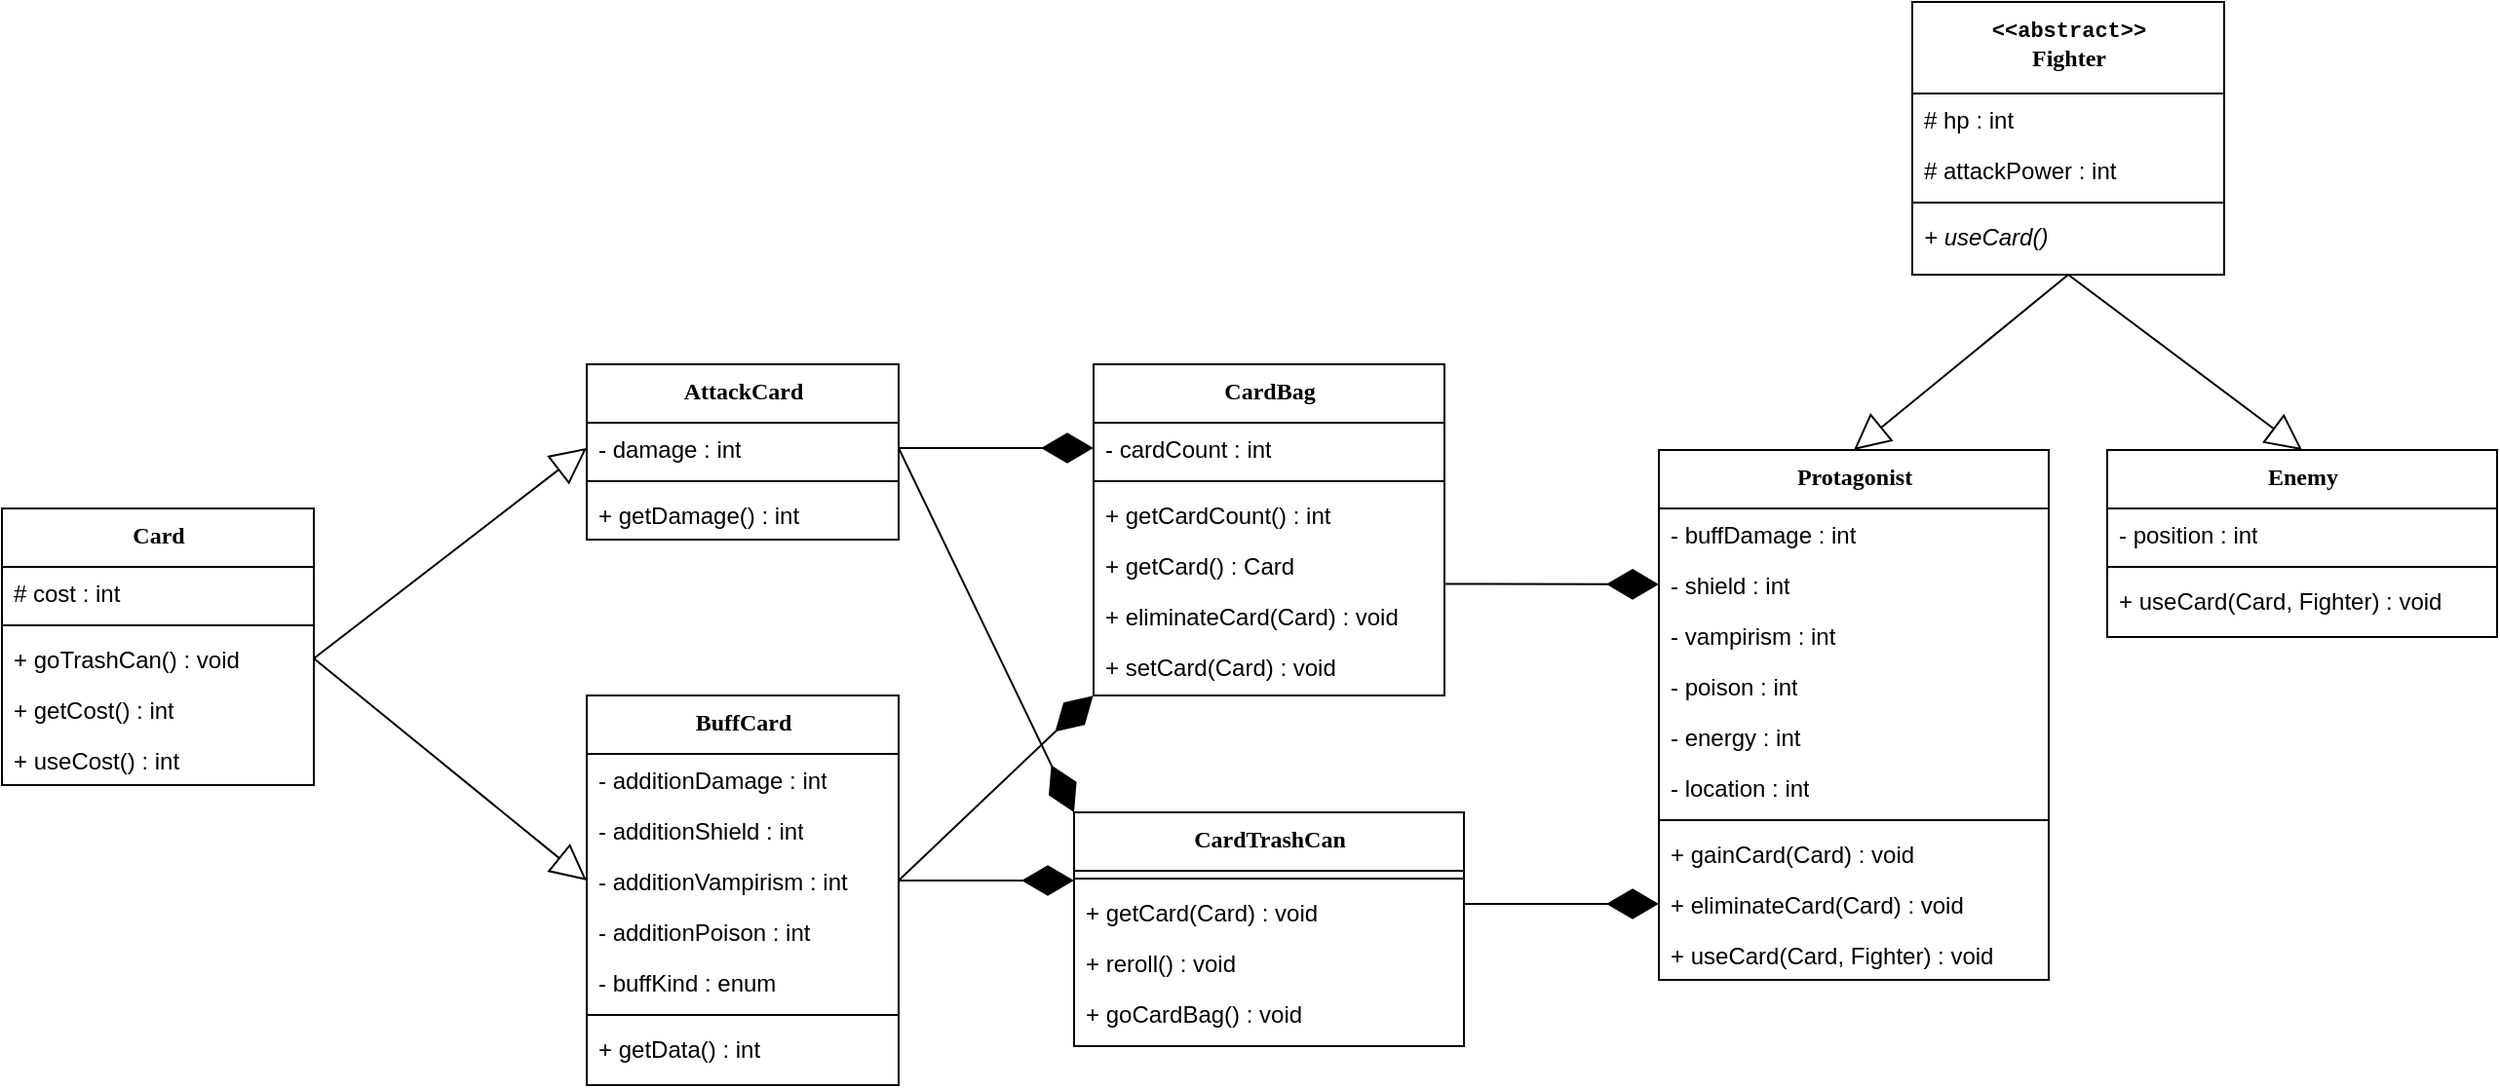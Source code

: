 <mxfile version="21.2.4" type="github">
  <diagram name="Page-1" id="9f46799a-70d6-7492-0946-bef42562c5a5">
    <mxGraphModel dx="3250" dy="902" grid="1" gridSize="10" guides="1" tooltips="1" connect="1" arrows="1" fold="1" page="1" pageScale="1" pageWidth="1100" pageHeight="850" background="none" math="0" shadow="0">
      <root>
        <mxCell id="0" />
        <mxCell id="1" parent="0" />
        <mxCell id="78961159f06e98e8-17" value="&lt;font style=&quot;font-size: 11px;&quot; face=&quot;Courier New&quot;&gt;&amp;lt;&amp;lt;abstract&amp;gt;&amp;gt;&lt;/font&gt;&lt;br&gt;Fighter" style="swimlane;html=1;fontStyle=1;align=center;verticalAlign=top;childLayout=stackLayout;horizontal=1;startSize=47;horizontalStack=0;resizeParent=1;resizeLast=0;collapsible=1;marginBottom=0;swimlaneFillColor=#ffffff;rounded=0;shadow=0;comic=0;labelBackgroundColor=none;strokeWidth=1;fillColor=none;fontFamily=Verdana;fontSize=12" parent="1" vertex="1">
          <mxGeometry x="110" y="74" width="160" height="140" as="geometry" />
        </mxCell>
        <mxCell id="78961159f06e98e8-21" value="# hp : int" style="text;html=1;strokeColor=none;fillColor=none;align=left;verticalAlign=top;spacingLeft=4;spacingRight=4;whiteSpace=wrap;overflow=hidden;rotatable=0;points=[[0,0.5],[1,0.5]];portConstraint=eastwest;" parent="78961159f06e98e8-17" vertex="1">
          <mxGeometry y="47" width="160" height="26" as="geometry" />
        </mxCell>
        <mxCell id="78961159f06e98e8-23" value="# attackPower : int" style="text;html=1;strokeColor=none;fillColor=none;align=left;verticalAlign=top;spacingLeft=4;spacingRight=4;whiteSpace=wrap;overflow=hidden;rotatable=0;points=[[0,0.5],[1,0.5]];portConstraint=eastwest;" parent="78961159f06e98e8-17" vertex="1">
          <mxGeometry y="73" width="160" height="26" as="geometry" />
        </mxCell>
        <mxCell id="78961159f06e98e8-19" value="" style="line;html=1;strokeWidth=1;fillColor=none;align=left;verticalAlign=middle;spacingTop=-1;spacingLeft=3;spacingRight=3;rotatable=0;labelPosition=right;points=[];portConstraint=eastwest;" parent="78961159f06e98e8-17" vertex="1">
          <mxGeometry y="99" width="160" height="8" as="geometry" />
        </mxCell>
        <mxCell id="78961159f06e98e8-20" value="&lt;i&gt;+ useCard()&lt;/i&gt;" style="text;html=1;strokeColor=none;fillColor=none;align=left;verticalAlign=top;spacingLeft=4;spacingRight=4;whiteSpace=wrap;overflow=hidden;rotatable=0;points=[[0,0.5],[1,0.5]];portConstraint=eastwest;" parent="78961159f06e98e8-17" vertex="1">
          <mxGeometry y="107" width="160" height="26" as="geometry" />
        </mxCell>
        <mxCell id="thzJnyEdtacLwDfl-o7J-1" value="Protagonist" style="swimlane;html=1;fontStyle=1;align=center;verticalAlign=top;childLayout=stackLayout;horizontal=1;startSize=30;horizontalStack=0;resizeParent=1;resizeLast=0;collapsible=1;marginBottom=0;swimlaneFillColor=#ffffff;rounded=0;shadow=0;comic=0;labelBackgroundColor=none;strokeWidth=1;fillColor=none;fontFamily=Verdana;fontSize=12" parent="1" vertex="1">
          <mxGeometry x="-20" y="304" width="200" height="272" as="geometry" />
        </mxCell>
        <mxCell id="thzJnyEdtacLwDfl-o7J-2" value="- buffDamage : int" style="text;html=1;strokeColor=none;fillColor=none;align=left;verticalAlign=top;spacingLeft=4;spacingRight=4;whiteSpace=wrap;overflow=hidden;rotatable=0;points=[[0,0.5],[1,0.5]];portConstraint=eastwest;" parent="thzJnyEdtacLwDfl-o7J-1" vertex="1">
          <mxGeometry y="30" width="200" height="26" as="geometry" />
        </mxCell>
        <mxCell id="thzJnyEdtacLwDfl-o7J-3" value="- shield : int" style="text;html=1;strokeColor=none;fillColor=none;align=left;verticalAlign=top;spacingLeft=4;spacingRight=4;whiteSpace=wrap;overflow=hidden;rotatable=0;points=[[0,0.5],[1,0.5]];portConstraint=eastwest;" parent="thzJnyEdtacLwDfl-o7J-1" vertex="1">
          <mxGeometry y="56" width="200" height="26" as="geometry" />
        </mxCell>
        <mxCell id="thzJnyEdtacLwDfl-o7J-6" value="-&amp;nbsp;vampirism&lt;span style=&quot;background-color: initial;&quot;&gt;&amp;nbsp;: int&lt;/span&gt;" style="text;html=1;strokeColor=none;fillColor=none;align=left;verticalAlign=top;spacingLeft=4;spacingRight=4;whiteSpace=wrap;overflow=hidden;rotatable=0;points=[[0,0.5],[1,0.5]];portConstraint=eastwest;" parent="thzJnyEdtacLwDfl-o7J-1" vertex="1">
          <mxGeometry y="82" width="200" height="26" as="geometry" />
        </mxCell>
        <mxCell id="thzJnyEdtacLwDfl-o7J-57" value="- poison&lt;span style=&quot;background-color: initial;&quot;&gt;&amp;nbsp;: int&lt;/span&gt;" style="text;html=1;strokeColor=none;fillColor=none;align=left;verticalAlign=top;spacingLeft=4;spacingRight=4;whiteSpace=wrap;overflow=hidden;rotatable=0;points=[[0,0.5],[1,0.5]];portConstraint=eastwest;" parent="thzJnyEdtacLwDfl-o7J-1" vertex="1">
          <mxGeometry y="108" width="200" height="26" as="geometry" />
        </mxCell>
        <mxCell id="thzJnyEdtacLwDfl-o7J-7" value="- energy&amp;nbsp;&lt;span style=&quot;background-color: initial;&quot;&gt;: int&lt;/span&gt;" style="text;html=1;strokeColor=none;fillColor=none;align=left;verticalAlign=top;spacingLeft=4;spacingRight=4;whiteSpace=wrap;overflow=hidden;rotatable=0;points=[[0,0.5],[1,0.5]];portConstraint=eastwest;" parent="thzJnyEdtacLwDfl-o7J-1" vertex="1">
          <mxGeometry y="134" width="200" height="26" as="geometry" />
        </mxCell>
        <mxCell id="thzJnyEdtacLwDfl-o7J-9" value="- location&amp;nbsp;&lt;span style=&quot;background-color: initial;&quot;&gt;: int&lt;/span&gt;" style="text;html=1;strokeColor=none;fillColor=none;align=left;verticalAlign=top;spacingLeft=4;spacingRight=4;whiteSpace=wrap;overflow=hidden;rotatable=0;points=[[0,0.5],[1,0.5]];portConstraint=eastwest;" parent="thzJnyEdtacLwDfl-o7J-1" vertex="1">
          <mxGeometry y="160" width="200" height="26" as="geometry" />
        </mxCell>
        <mxCell id="thzJnyEdtacLwDfl-o7J-4" value="" style="line;html=1;strokeWidth=1;fillColor=none;align=left;verticalAlign=middle;spacingTop=-1;spacingLeft=3;spacingRight=3;rotatable=0;labelPosition=right;points=[];portConstraint=eastwest;" parent="thzJnyEdtacLwDfl-o7J-1" vertex="1">
          <mxGeometry y="186" width="200" height="8" as="geometry" />
        </mxCell>
        <mxCell id="thzJnyEdtacLwDfl-o7J-5" value="+ gainCard(Card) : void" style="text;html=1;strokeColor=none;fillColor=none;align=left;verticalAlign=top;spacingLeft=4;spacingRight=4;whiteSpace=wrap;overflow=hidden;rotatable=0;points=[[0,0.5],[1,0.5]];portConstraint=eastwest;" parent="thzJnyEdtacLwDfl-o7J-1" vertex="1">
          <mxGeometry y="194" width="200" height="26" as="geometry" />
        </mxCell>
        <mxCell id="thzJnyEdtacLwDfl-o7J-10" value="+ eliminateCard(Card) : void" style="text;html=1;strokeColor=none;fillColor=none;align=left;verticalAlign=top;spacingLeft=4;spacingRight=4;whiteSpace=wrap;overflow=hidden;rotatable=0;points=[[0,0.5],[1,0.5]];portConstraint=eastwest;" parent="thzJnyEdtacLwDfl-o7J-1" vertex="1">
          <mxGeometry y="220" width="200" height="26" as="geometry" />
        </mxCell>
        <mxCell id="thzJnyEdtacLwDfl-o7J-48" value="+ useCard(Card, Fighter) : void" style="text;html=1;strokeColor=none;fillColor=none;align=left;verticalAlign=top;spacingLeft=4;spacingRight=4;whiteSpace=wrap;overflow=hidden;rotatable=0;points=[[0,0.5],[1,0.5]];portConstraint=eastwest;" parent="thzJnyEdtacLwDfl-o7J-1" vertex="1">
          <mxGeometry y="246" width="200" height="26" as="geometry" />
        </mxCell>
        <mxCell id="thzJnyEdtacLwDfl-o7J-11" value="CardBag" style="swimlane;html=1;fontStyle=1;align=center;verticalAlign=top;childLayout=stackLayout;horizontal=1;startSize=30;horizontalStack=0;resizeParent=1;resizeLast=0;collapsible=1;marginBottom=0;swimlaneFillColor=#ffffff;rounded=0;shadow=0;comic=0;labelBackgroundColor=none;strokeWidth=1;fillColor=none;fontFamily=Verdana;fontSize=12" parent="1" vertex="1">
          <mxGeometry x="-310" y="260" width="180" height="170" as="geometry" />
        </mxCell>
        <mxCell id="2mwj3lE7SouYitQmHwuE-5" value="- cardCount : int" style="text;html=1;strokeColor=none;fillColor=none;align=left;verticalAlign=top;spacingLeft=4;spacingRight=4;whiteSpace=wrap;overflow=hidden;rotatable=0;points=[[0,0.5],[1,0.5]];portConstraint=eastwest;" vertex="1" parent="thzJnyEdtacLwDfl-o7J-11">
          <mxGeometry y="30" width="180" height="26" as="geometry" />
        </mxCell>
        <mxCell id="thzJnyEdtacLwDfl-o7J-17" value="" style="line;html=1;strokeWidth=1;fillColor=none;align=left;verticalAlign=middle;spacingTop=-1;spacingLeft=3;spacingRight=3;rotatable=0;labelPosition=right;points=[];portConstraint=eastwest;" parent="thzJnyEdtacLwDfl-o7J-11" vertex="1">
          <mxGeometry y="56" width="180" height="8" as="geometry" />
        </mxCell>
        <mxCell id="2mwj3lE7SouYitQmHwuE-6" value="+ getCardCount() : int" style="text;html=1;strokeColor=none;fillColor=none;align=left;verticalAlign=top;spacingLeft=4;spacingRight=4;whiteSpace=wrap;overflow=hidden;rotatable=0;points=[[0,0.5],[1,0.5]];portConstraint=eastwest;" vertex="1" parent="thzJnyEdtacLwDfl-o7J-11">
          <mxGeometry y="64" width="180" height="26" as="geometry" />
        </mxCell>
        <mxCell id="2mwj3lE7SouYitQmHwuE-7" value="+ getCard() : Card" style="text;html=1;strokeColor=none;fillColor=none;align=left;verticalAlign=top;spacingLeft=4;spacingRight=4;whiteSpace=wrap;overflow=hidden;rotatable=0;points=[[0,0.5],[1,0.5]];portConstraint=eastwest;" vertex="1" parent="thzJnyEdtacLwDfl-o7J-11">
          <mxGeometry y="90" width="180" height="26" as="geometry" />
        </mxCell>
        <mxCell id="2mwj3lE7SouYitQmHwuE-11" value="+ eliminateCard(Card) : void" style="text;html=1;strokeColor=none;fillColor=none;align=left;verticalAlign=top;spacingLeft=4;spacingRight=4;whiteSpace=wrap;overflow=hidden;rotatable=0;points=[[0,0.5],[1,0.5]];portConstraint=eastwest;" vertex="1" parent="thzJnyEdtacLwDfl-o7J-11">
          <mxGeometry y="116" width="180" height="26" as="geometry" />
        </mxCell>
        <mxCell id="thzJnyEdtacLwDfl-o7J-19" value="+ setCard(Card) : void" style="text;html=1;strokeColor=none;fillColor=none;align=left;verticalAlign=top;spacingLeft=4;spacingRight=4;whiteSpace=wrap;overflow=hidden;rotatable=0;points=[[0,0.5],[1,0.5]];portConstraint=eastwest;" parent="thzJnyEdtacLwDfl-o7J-11" vertex="1">
          <mxGeometry y="142" width="180" height="28" as="geometry" />
        </mxCell>
        <mxCell id="thzJnyEdtacLwDfl-o7J-20" value="CardTrashCan" style="swimlane;html=1;fontStyle=1;align=center;verticalAlign=top;childLayout=stackLayout;horizontal=1;startSize=30;horizontalStack=0;resizeParent=1;resizeLast=0;collapsible=1;marginBottom=0;swimlaneFillColor=#ffffff;rounded=0;shadow=0;comic=0;labelBackgroundColor=none;strokeWidth=1;fillColor=none;fontFamily=Verdana;fontSize=12" parent="1" vertex="1">
          <mxGeometry x="-320" y="490" width="200" height="120" as="geometry">
            <mxRectangle x="-320" y="490" width="130" height="30" as="alternateBounds" />
          </mxGeometry>
        </mxCell>
        <mxCell id="thzJnyEdtacLwDfl-o7J-26" value="" style="line;html=1;strokeWidth=1;fillColor=none;align=left;verticalAlign=middle;spacingTop=-1;spacingLeft=3;spacingRight=3;rotatable=0;labelPosition=right;points=[];portConstraint=eastwest;" parent="thzJnyEdtacLwDfl-o7J-20" vertex="1">
          <mxGeometry y="30" width="200" height="8" as="geometry" />
        </mxCell>
        <mxCell id="thzJnyEdtacLwDfl-o7J-27" value="+ getCard(Card) : void" style="text;html=1;strokeColor=none;fillColor=none;align=left;verticalAlign=top;spacingLeft=4;spacingRight=4;whiteSpace=wrap;overflow=hidden;rotatable=0;points=[[0,0.5],[1,0.5]];portConstraint=eastwest;" parent="thzJnyEdtacLwDfl-o7J-20" vertex="1">
          <mxGeometry y="38" width="200" height="26" as="geometry" />
        </mxCell>
        <mxCell id="thzJnyEdtacLwDfl-o7J-28" value="+ reroll() : void" style="text;html=1;strokeColor=none;fillColor=none;align=left;verticalAlign=top;spacingLeft=4;spacingRight=4;whiteSpace=wrap;overflow=hidden;rotatable=0;points=[[0,0.5],[1,0.5]];portConstraint=eastwest;" parent="thzJnyEdtacLwDfl-o7J-20" vertex="1">
          <mxGeometry y="64" width="200" height="26" as="geometry" />
        </mxCell>
        <mxCell id="thzJnyEdtacLwDfl-o7J-49" value="+ goCardBag() : void" style="text;html=1;strokeColor=none;fillColor=none;align=left;verticalAlign=top;spacingLeft=4;spacingRight=4;whiteSpace=wrap;overflow=hidden;rotatable=0;points=[[0,0.5],[1,0.5]];portConstraint=eastwest;" parent="thzJnyEdtacLwDfl-o7J-20" vertex="1">
          <mxGeometry y="90" width="200" height="26" as="geometry" />
        </mxCell>
        <mxCell id="thzJnyEdtacLwDfl-o7J-30" value="AttackCard" style="swimlane;html=1;fontStyle=1;align=center;verticalAlign=top;childLayout=stackLayout;horizontal=1;startSize=30;horizontalStack=0;resizeParent=1;resizeLast=0;collapsible=1;marginBottom=0;swimlaneFillColor=#ffffff;rounded=0;shadow=0;comic=0;labelBackgroundColor=none;strokeWidth=1;fillColor=none;fontFamily=Verdana;fontSize=12" parent="1" vertex="1">
          <mxGeometry x="-570" y="260" width="160" height="90" as="geometry" />
        </mxCell>
        <mxCell id="thzJnyEdtacLwDfl-o7J-33" value="- damage : int" style="text;html=1;strokeColor=none;fillColor=none;align=left;verticalAlign=top;spacingLeft=4;spacingRight=4;whiteSpace=wrap;overflow=hidden;rotatable=0;points=[[0,0.5],[1,0.5]];portConstraint=eastwest;" parent="thzJnyEdtacLwDfl-o7J-30" vertex="1">
          <mxGeometry y="30" width="160" height="26" as="geometry" />
        </mxCell>
        <mxCell id="thzJnyEdtacLwDfl-o7J-31" value="" style="line;html=1;strokeWidth=1;fillColor=none;align=left;verticalAlign=middle;spacingTop=-1;spacingLeft=3;spacingRight=3;rotatable=0;labelPosition=right;points=[];portConstraint=eastwest;" parent="thzJnyEdtacLwDfl-o7J-30" vertex="1">
          <mxGeometry y="56" width="160" height="8" as="geometry" />
        </mxCell>
        <mxCell id="thzJnyEdtacLwDfl-o7J-47" value="+ getDamage() : int" style="text;html=1;strokeColor=none;fillColor=none;align=left;verticalAlign=top;spacingLeft=4;spacingRight=4;whiteSpace=wrap;overflow=hidden;rotatable=0;points=[[0,0.5],[1,0.5]];portConstraint=eastwest;" parent="thzJnyEdtacLwDfl-o7J-30" vertex="1">
          <mxGeometry y="64" width="160" height="26" as="geometry" />
        </mxCell>
        <mxCell id="thzJnyEdtacLwDfl-o7J-35" value="Card" style="swimlane;html=1;fontStyle=1;align=center;verticalAlign=top;childLayout=stackLayout;horizontal=1;startSize=30;horizontalStack=0;resizeParent=1;resizeLast=0;collapsible=1;marginBottom=0;swimlaneFillColor=#ffffff;rounded=0;shadow=0;comic=0;labelBackgroundColor=none;strokeWidth=1;fillColor=none;fontFamily=Verdana;fontSize=12" parent="1" vertex="1">
          <mxGeometry x="-870" y="334" width="160" height="142" as="geometry" />
        </mxCell>
        <mxCell id="thzJnyEdtacLwDfl-o7J-37" value="# cost : int" style="text;html=1;strokeColor=none;fillColor=none;align=left;verticalAlign=top;spacingLeft=4;spacingRight=4;whiteSpace=wrap;overflow=hidden;rotatable=0;points=[[0,0.5],[1,0.5]];portConstraint=eastwest;" parent="thzJnyEdtacLwDfl-o7J-35" vertex="1">
          <mxGeometry y="30" width="160" height="26" as="geometry" />
        </mxCell>
        <mxCell id="thzJnyEdtacLwDfl-o7J-38" value="" style="line;html=1;strokeWidth=1;fillColor=none;align=left;verticalAlign=middle;spacingTop=-1;spacingLeft=3;spacingRight=3;rotatable=0;labelPosition=right;points=[];portConstraint=eastwest;" parent="thzJnyEdtacLwDfl-o7J-35" vertex="1">
          <mxGeometry y="56" width="160" height="8" as="geometry" />
        </mxCell>
        <mxCell id="thzJnyEdtacLwDfl-o7J-39" value="+ goTrashCan() : void" style="text;html=1;strokeColor=none;fillColor=none;align=left;verticalAlign=top;spacingLeft=4;spacingRight=4;whiteSpace=wrap;overflow=hidden;rotatable=0;points=[[0,0.5],[1,0.5]];portConstraint=eastwest;" parent="thzJnyEdtacLwDfl-o7J-35" vertex="1">
          <mxGeometry y="64" width="160" height="26" as="geometry" />
        </mxCell>
        <mxCell id="2mwj3lE7SouYitQmHwuE-9" value="+ getCost() : int" style="text;html=1;strokeColor=none;fillColor=none;align=left;verticalAlign=top;spacingLeft=4;spacingRight=4;whiteSpace=wrap;overflow=hidden;rotatable=0;points=[[0,0.5],[1,0.5]];portConstraint=eastwest;" vertex="1" parent="thzJnyEdtacLwDfl-o7J-35">
          <mxGeometry y="90" width="160" height="26" as="geometry" />
        </mxCell>
        <mxCell id="2mwj3lE7SouYitQmHwuE-10" value="+ useCost() : int" style="text;html=1;strokeColor=none;fillColor=none;align=left;verticalAlign=top;spacingLeft=4;spacingRight=4;whiteSpace=wrap;overflow=hidden;rotatable=0;points=[[0,0.5],[1,0.5]];portConstraint=eastwest;" vertex="1" parent="thzJnyEdtacLwDfl-o7J-35">
          <mxGeometry y="116" width="160" height="26" as="geometry" />
        </mxCell>
        <mxCell id="thzJnyEdtacLwDfl-o7J-43" value="BuffCard" style="swimlane;html=1;fontStyle=1;align=center;verticalAlign=top;childLayout=stackLayout;horizontal=1;startSize=30;horizontalStack=0;resizeParent=1;resizeLast=0;collapsible=1;marginBottom=0;swimlaneFillColor=#ffffff;rounded=0;shadow=0;comic=0;labelBackgroundColor=none;strokeWidth=1;fillColor=none;fontFamily=Verdana;fontSize=12" parent="1" vertex="1">
          <mxGeometry x="-570" y="430" width="160" height="200" as="geometry" />
        </mxCell>
        <mxCell id="thzJnyEdtacLwDfl-o7J-44" value="- additionDamage : int" style="text;html=1;strokeColor=none;fillColor=none;align=left;verticalAlign=top;spacingLeft=4;spacingRight=4;whiteSpace=wrap;overflow=hidden;rotatable=0;points=[[0,0.5],[1,0.5]];portConstraint=eastwest;" parent="thzJnyEdtacLwDfl-o7J-43" vertex="1">
          <mxGeometry y="30" width="160" height="26" as="geometry" />
        </mxCell>
        <mxCell id="thzJnyEdtacLwDfl-o7J-55" value="- additionShield : int" style="text;html=1;strokeColor=none;fillColor=none;align=left;verticalAlign=top;spacingLeft=4;spacingRight=4;whiteSpace=wrap;overflow=hidden;rotatable=0;points=[[0,0.5],[1,0.5]];portConstraint=eastwest;" parent="thzJnyEdtacLwDfl-o7J-43" vertex="1">
          <mxGeometry y="56" width="160" height="26" as="geometry" />
        </mxCell>
        <mxCell id="thzJnyEdtacLwDfl-o7J-54" value="- additionVampirism : int" style="text;html=1;strokeColor=none;fillColor=none;align=left;verticalAlign=top;spacingLeft=4;spacingRight=4;whiteSpace=wrap;overflow=hidden;rotatable=0;points=[[0,0.5],[1,0.5]];portConstraint=eastwest;" parent="thzJnyEdtacLwDfl-o7J-43" vertex="1">
          <mxGeometry y="82" width="160" height="26" as="geometry" />
        </mxCell>
        <mxCell id="thzJnyEdtacLwDfl-o7J-56" value="- additionPoison : int" style="text;html=1;strokeColor=none;fillColor=none;align=left;verticalAlign=top;spacingLeft=4;spacingRight=4;whiteSpace=wrap;overflow=hidden;rotatable=0;points=[[0,0.5],[1,0.5]];portConstraint=eastwest;" parent="thzJnyEdtacLwDfl-o7J-43" vertex="1">
          <mxGeometry y="108" width="160" height="26" as="geometry" />
        </mxCell>
        <mxCell id="thzJnyEdtacLwDfl-o7J-59" value="- buffKind : enum" style="text;html=1;strokeColor=none;fillColor=none;align=left;verticalAlign=top;spacingLeft=4;spacingRight=4;whiteSpace=wrap;overflow=hidden;rotatable=0;points=[[0,0.5],[1,0.5]];portConstraint=eastwest;" parent="thzJnyEdtacLwDfl-o7J-43" vertex="1">
          <mxGeometry y="134" width="160" height="26" as="geometry" />
        </mxCell>
        <mxCell id="thzJnyEdtacLwDfl-o7J-45" value="" style="line;html=1;strokeWidth=1;fillColor=none;align=left;verticalAlign=middle;spacingTop=-1;spacingLeft=3;spacingRight=3;rotatable=0;labelPosition=right;points=[];portConstraint=eastwest;" parent="thzJnyEdtacLwDfl-o7J-43" vertex="1">
          <mxGeometry y="160" width="160" height="8" as="geometry" />
        </mxCell>
        <mxCell id="2mwj3lE7SouYitQmHwuE-1" value="+ getData() : int" style="text;html=1;strokeColor=none;fillColor=none;align=left;verticalAlign=top;spacingLeft=4;spacingRight=4;whiteSpace=wrap;overflow=hidden;rotatable=0;points=[[0,0.5],[1,0.5]];portConstraint=eastwest;" vertex="1" parent="thzJnyEdtacLwDfl-o7J-43">
          <mxGeometry y="168" width="160" height="26" as="geometry" />
        </mxCell>
        <mxCell id="2mwj3lE7SouYitQmHwuE-15" value="" style="endArrow=block;endSize=16;endFill=0;html=1;rounded=0;entryX=0;entryY=0.5;entryDx=0;entryDy=0;exitX=1;exitY=0.5;exitDx=0;exitDy=0;" edge="1" parent="1" source="thzJnyEdtacLwDfl-o7J-39" target="thzJnyEdtacLwDfl-o7J-33">
          <mxGeometry width="160" relative="1" as="geometry">
            <mxPoint x="-710" y="410" as="sourcePoint" />
            <mxPoint x="-550" y="410" as="targetPoint" />
          </mxGeometry>
        </mxCell>
        <mxCell id="2mwj3lE7SouYitQmHwuE-16" value="" style="endArrow=block;endSize=16;endFill=0;html=1;rounded=0;entryX=0;entryY=0.5;entryDx=0;entryDy=0;exitX=1;exitY=0.5;exitDx=0;exitDy=0;" edge="1" parent="1" source="thzJnyEdtacLwDfl-o7J-39" target="thzJnyEdtacLwDfl-o7J-54">
          <mxGeometry width="160" relative="1" as="geometry">
            <mxPoint x="-700" y="420" as="sourcePoint" />
            <mxPoint x="-560" y="313" as="targetPoint" />
          </mxGeometry>
        </mxCell>
        <mxCell id="2mwj3lE7SouYitQmHwuE-18" value="Enemy" style="swimlane;html=1;fontStyle=1;align=center;verticalAlign=top;childLayout=stackLayout;horizontal=1;startSize=30;horizontalStack=0;resizeParent=1;resizeLast=0;collapsible=1;marginBottom=0;swimlaneFillColor=#ffffff;rounded=0;shadow=0;comic=0;labelBackgroundColor=none;strokeWidth=1;fillColor=none;fontFamily=Verdana;fontSize=12" vertex="1" parent="1">
          <mxGeometry x="210" y="304" width="200" height="96" as="geometry" />
        </mxCell>
        <mxCell id="2mwj3lE7SouYitQmHwuE-24" value="- position&amp;nbsp;&lt;span style=&quot;background-color: initial;&quot;&gt;: int&lt;/span&gt;" style="text;html=1;strokeColor=none;fillColor=none;align=left;verticalAlign=top;spacingLeft=4;spacingRight=4;whiteSpace=wrap;overflow=hidden;rotatable=0;points=[[0,0.5],[1,0.5]];portConstraint=eastwest;" vertex="1" parent="2mwj3lE7SouYitQmHwuE-18">
          <mxGeometry y="30" width="200" height="26" as="geometry" />
        </mxCell>
        <mxCell id="2mwj3lE7SouYitQmHwuE-25" value="" style="line;html=1;strokeWidth=1;fillColor=none;align=left;verticalAlign=middle;spacingTop=-1;spacingLeft=3;spacingRight=3;rotatable=0;labelPosition=right;points=[];portConstraint=eastwest;" vertex="1" parent="2mwj3lE7SouYitQmHwuE-18">
          <mxGeometry y="56" width="200" height="8" as="geometry" />
        </mxCell>
        <mxCell id="2mwj3lE7SouYitQmHwuE-28" value="+ useCard(Card, Fighter) : void" style="text;html=1;strokeColor=none;fillColor=none;align=left;verticalAlign=top;spacingLeft=4;spacingRight=4;whiteSpace=wrap;overflow=hidden;rotatable=0;points=[[0,0.5],[1,0.5]];portConstraint=eastwest;" vertex="1" parent="2mwj3lE7SouYitQmHwuE-18">
          <mxGeometry y="64" width="200" height="26" as="geometry" />
        </mxCell>
        <mxCell id="2mwj3lE7SouYitQmHwuE-29" value="" style="endArrow=block;endSize=16;endFill=0;html=1;rounded=0;entryX=0.5;entryY=0;entryDx=0;entryDy=0;exitX=0.5;exitY=1;exitDx=0;exitDy=0;" edge="1" parent="1" source="78961159f06e98e8-17" target="thzJnyEdtacLwDfl-o7J-1">
          <mxGeometry width="160" relative="1" as="geometry">
            <mxPoint x="180" y="268" as="sourcePoint" />
            <mxPoint x="320" y="160" as="targetPoint" />
          </mxGeometry>
        </mxCell>
        <mxCell id="2mwj3lE7SouYitQmHwuE-30" value="" style="endArrow=block;endSize=16;endFill=0;html=1;rounded=0;entryX=0.5;entryY=0;entryDx=0;entryDy=0;exitX=0.5;exitY=1;exitDx=0;exitDy=0;" edge="1" parent="1" source="78961159f06e98e8-17" target="2mwj3lE7SouYitQmHwuE-18">
          <mxGeometry width="160" relative="1" as="geometry">
            <mxPoint x="320" y="220" as="sourcePoint" />
            <mxPoint x="140" y="310" as="targetPoint" />
          </mxGeometry>
        </mxCell>
        <mxCell id="2mwj3lE7SouYitQmHwuE-31" value="" style="endArrow=diamondThin;endFill=1;endSize=24;html=1;rounded=0;exitX=1;exitY=0.5;exitDx=0;exitDy=0;entryX=0;entryY=0.5;entryDx=0;entryDy=0;" edge="1" parent="1" source="thzJnyEdtacLwDfl-o7J-33" target="2mwj3lE7SouYitQmHwuE-5">
          <mxGeometry width="160" relative="1" as="geometry">
            <mxPoint x="-390" y="390" as="sourcePoint" />
            <mxPoint x="-230" y="390" as="targetPoint" />
            <Array as="points" />
          </mxGeometry>
        </mxCell>
        <mxCell id="2mwj3lE7SouYitQmHwuE-32" value="" style="endArrow=diamondThin;endFill=1;endSize=24;html=1;rounded=0;exitX=1;exitY=0.5;exitDx=0;exitDy=0;entryX=0;entryY=0;entryDx=0;entryDy=0;" edge="1" parent="1" source="thzJnyEdtacLwDfl-o7J-33" target="thzJnyEdtacLwDfl-o7J-20">
          <mxGeometry width="160" relative="1" as="geometry">
            <mxPoint x="-400" y="313" as="sourcePoint" />
            <mxPoint x="-300" y="373" as="targetPoint" />
          </mxGeometry>
        </mxCell>
        <mxCell id="2mwj3lE7SouYitQmHwuE-33" value="" style="endArrow=diamondThin;endFill=1;endSize=24;html=1;rounded=0;exitX=1;exitY=0.5;exitDx=0;exitDy=0;entryX=-0.001;entryY=1.003;entryDx=0;entryDy=0;entryPerimeter=0;" edge="1" parent="1" source="thzJnyEdtacLwDfl-o7J-54" target="thzJnyEdtacLwDfl-o7J-19">
          <mxGeometry width="160" relative="1" as="geometry">
            <mxPoint x="-390" y="323" as="sourcePoint" />
            <mxPoint x="-310" y="430" as="targetPoint" />
          </mxGeometry>
        </mxCell>
        <mxCell id="2mwj3lE7SouYitQmHwuE-34" value="" style="endArrow=diamondThin;endFill=1;endSize=24;html=1;rounded=0;exitX=1;exitY=0.5;exitDx=0;exitDy=0;entryX=0;entryY=0.625;entryDx=0;entryDy=0;entryPerimeter=0;" edge="1" parent="1" source="thzJnyEdtacLwDfl-o7J-54" target="thzJnyEdtacLwDfl-o7J-26">
          <mxGeometry width="160" relative="1" as="geometry">
            <mxPoint x="-400" y="535" as="sourcePoint" />
            <mxPoint x="-300" y="373" as="targetPoint" />
          </mxGeometry>
        </mxCell>
        <mxCell id="2mwj3lE7SouYitQmHwuE-37" value="" style="endArrow=diamondThin;endFill=1;endSize=24;html=1;rounded=0;entryX=0;entryY=0.5;entryDx=0;entryDy=0;exitX=0.999;exitY=0.873;exitDx=0;exitDy=0;exitPerimeter=0;" edge="1" parent="1" source="2mwj3lE7SouYitQmHwuE-7" target="thzJnyEdtacLwDfl-o7J-3">
          <mxGeometry width="160" relative="1" as="geometry">
            <mxPoint x="-120" y="360" as="sourcePoint" />
            <mxPoint x="-40" y="360" as="targetPoint" />
            <Array as="points" />
          </mxGeometry>
        </mxCell>
        <mxCell id="2mwj3lE7SouYitQmHwuE-38" value="" style="endArrow=diamondThin;endFill=1;endSize=24;html=1;rounded=0;entryX=0;entryY=0.5;entryDx=0;entryDy=0;exitX=1;exitY=0.346;exitDx=0;exitDy=0;exitPerimeter=0;" edge="1" parent="1" source="thzJnyEdtacLwDfl-o7J-27" target="thzJnyEdtacLwDfl-o7J-10">
          <mxGeometry width="160" relative="1" as="geometry">
            <mxPoint x="-120" y="383" as="sourcePoint" />
            <mxPoint x="-10" y="383" as="targetPoint" />
            <Array as="points" />
          </mxGeometry>
        </mxCell>
      </root>
    </mxGraphModel>
  </diagram>
</mxfile>
